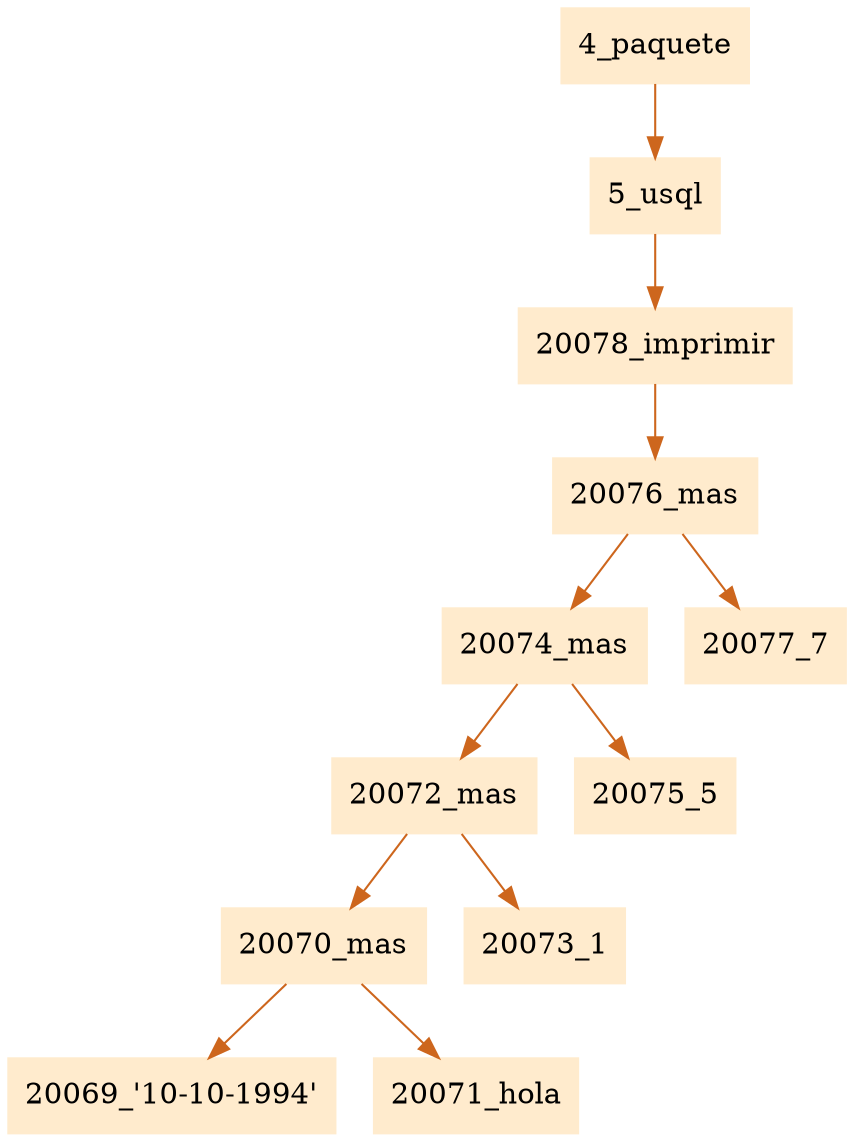 digraph G {node[shape=box, style=filled, color=blanchedalmond]; edge[color=chocolate3];rankdir=UD 

"4_paquete"->"5_usql""5_usql"->"20078_imprimir""20078_imprimir"->"20076_mas""20076_mas"->"20074_mas""20074_mas"->"20072_mas""20072_mas"->"20070_mas""20070_mas"->"20069_'10-10-1994'""20070_mas"->"20071_hola""20072_mas"->"20073_1""20074_mas"->"20075_5""20076_mas"->"20077_7"

}
